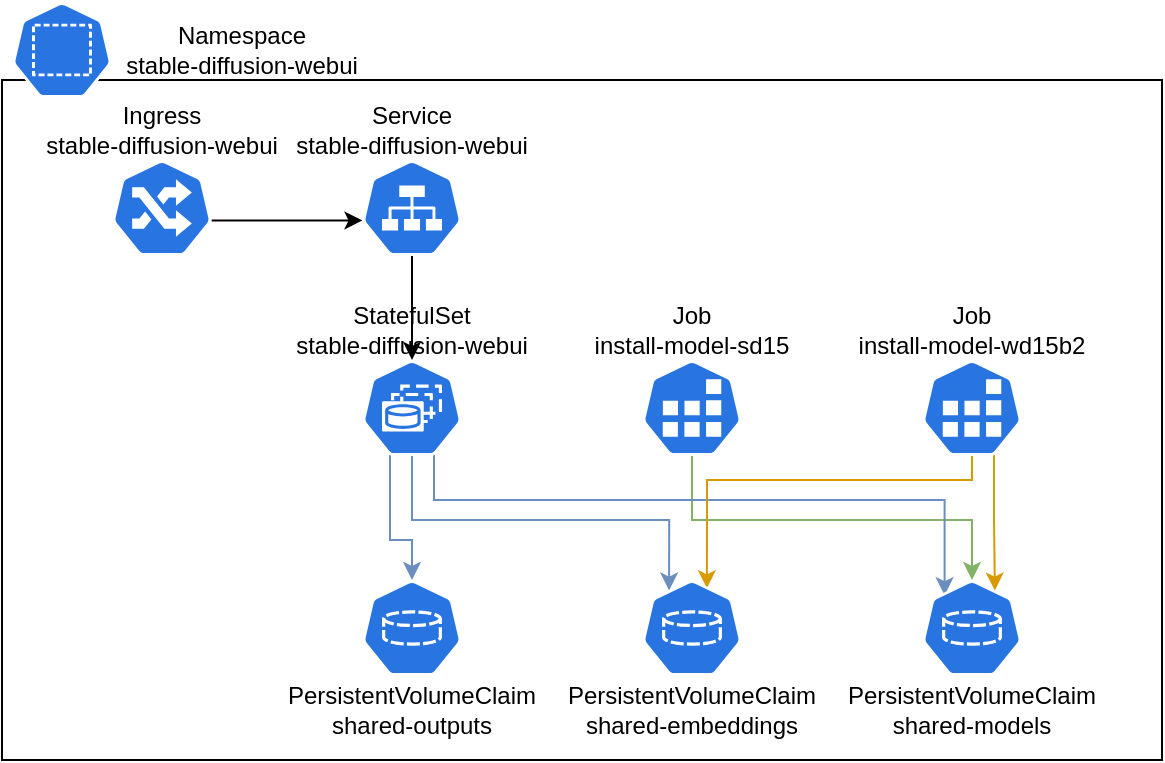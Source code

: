 <mxfile version="21.0.8" type="device"><diagram name="Page-1" id="Z4SfhTqjjapc5f9lV1Gm"><mxGraphModel dx="1674" dy="792" grid="1" gridSize="10" guides="1" tooltips="1" connect="1" arrows="1" fold="1" page="1" pageScale="1" pageWidth="850" pageHeight="1100" math="0" shadow="0"><root><mxCell id="0"/><mxCell id="1" parent="0"/><mxCell id="lbMI3Bx1l-K3sVYagpSK-11" value="" style="rounded=0;whiteSpace=wrap;html=1;" parent="1" vertex="1"><mxGeometry x="100" y="70" width="580" height="340" as="geometry"/></mxCell><mxCell id="lbMI3Bx1l-K3sVYagpSK-33" style="edgeStyle=orthogonalEdgeStyle;rounded=0;orthogonalLoop=1;jettySize=auto;html=1;exitX=0.995;exitY=0.63;exitDx=0;exitDy=0;exitPerimeter=0;entryX=0.005;entryY=0.63;entryDx=0;entryDy=0;entryPerimeter=0;" parent="1" source="lbMI3Bx1l-K3sVYagpSK-1" target="lbMI3Bx1l-K3sVYagpSK-8" edge="1"><mxGeometry relative="1" as="geometry"/></mxCell><mxCell id="lbMI3Bx1l-K3sVYagpSK-1" value="" style="sketch=0;html=1;dashed=0;whitespace=wrap;fillColor=#2875E2;strokeColor=#ffffff;points=[[0.005,0.63,0],[0.1,0.2,0],[0.9,0.2,0],[0.5,0,0],[0.995,0.63,0],[0.72,0.99,0],[0.5,1,0],[0.28,0.99,0]];verticalLabelPosition=bottom;align=center;verticalAlign=top;shape=mxgraph.kubernetes.icon;prIcon=ing" parent="1" vertex="1"><mxGeometry x="155" y="110" width="50" height="48" as="geometry"/></mxCell><mxCell id="lbMI3Bx1l-K3sVYagpSK-29" style="edgeStyle=orthogonalEdgeStyle;rounded=0;orthogonalLoop=1;jettySize=auto;html=1;exitX=0.5;exitY=1;exitDx=0;exitDy=0;exitPerimeter=0;entryX=0.5;entryY=0;entryDx=0;entryDy=0;entryPerimeter=0;fillColor=#d5e8d4;strokeColor=#82b366;" parent="1" source="lbMI3Bx1l-K3sVYagpSK-3" target="lbMI3Bx1l-K3sVYagpSK-20" edge="1"><mxGeometry relative="1" as="geometry"><Array as="points"><mxPoint x="445" y="290"/><mxPoint x="585" y="290"/></Array></mxGeometry></mxCell><mxCell id="lbMI3Bx1l-K3sVYagpSK-3" value="" style="sketch=0;html=1;dashed=0;whitespace=wrap;fillColor=#2875E2;strokeColor=#ffffff;points=[[0.005,0.63,0],[0.1,0.2,0],[0.9,0.2,0],[0.5,0,0],[0.995,0.63,0],[0.72,0.99,0],[0.5,1,0],[0.28,0.99,0]];verticalLabelPosition=bottom;align=center;verticalAlign=top;shape=mxgraph.kubernetes.icon;prIcon=job" parent="1" vertex="1"><mxGeometry x="420" y="210" width="50" height="48" as="geometry"/></mxCell><mxCell id="lbMI3Bx1l-K3sVYagpSK-5" value="" style="sketch=0;html=1;dashed=0;whitespace=wrap;fillColor=#2875E2;strokeColor=#ffffff;points=[[0.005,0.63,0],[0.1,0.2,0],[0.9,0.2,0],[0.5,0,0],[0.995,0.63,0],[0.72,0.99,0],[0.5,1,0],[0.28,0.99,0]];verticalLabelPosition=bottom;align=center;verticalAlign=top;shape=mxgraph.kubernetes.icon;prIcon=pvc" parent="1" vertex="1"><mxGeometry x="280" y="320" width="50" height="48" as="geometry"/></mxCell><mxCell id="lbMI3Bx1l-K3sVYagpSK-36" style="edgeStyle=orthogonalEdgeStyle;rounded=0;orthogonalLoop=1;jettySize=auto;html=1;exitX=0.72;exitY=0.99;exitDx=0;exitDy=0;exitPerimeter=0;entryX=0.226;entryY=0.158;entryDx=0;entryDy=0;entryPerimeter=0;fillColor=#dae8fc;strokeColor=#6c8ebf;" parent="1" source="lbMI3Bx1l-K3sVYagpSK-6" target="lbMI3Bx1l-K3sVYagpSK-20" edge="1"><mxGeometry relative="1" as="geometry"><Array as="points"><mxPoint x="316" y="280"/><mxPoint x="571" y="280"/></Array></mxGeometry></mxCell><mxCell id="lbMI3Bx1l-K3sVYagpSK-38" style="edgeStyle=orthogonalEdgeStyle;rounded=0;orthogonalLoop=1;jettySize=auto;html=1;exitX=0.5;exitY=1;exitDx=0;exitDy=0;exitPerimeter=0;entryX=0.271;entryY=0.11;entryDx=0;entryDy=0;entryPerimeter=0;fillColor=#dae8fc;strokeColor=#6c8ebf;" parent="1" source="lbMI3Bx1l-K3sVYagpSK-6" target="lbMI3Bx1l-K3sVYagpSK-19" edge="1"><mxGeometry relative="1" as="geometry"><Array as="points"><mxPoint x="305" y="290"/><mxPoint x="434" y="290"/></Array></mxGeometry></mxCell><mxCell id="lbMI3Bx1l-K3sVYagpSK-41" style="edgeStyle=orthogonalEdgeStyle;rounded=0;orthogonalLoop=1;jettySize=auto;html=1;exitX=0.28;exitY=0.99;exitDx=0;exitDy=0;exitPerimeter=0;entryX=0.5;entryY=0;entryDx=0;entryDy=0;entryPerimeter=0;fillColor=#dae8fc;strokeColor=#6c8ebf;" parent="1" source="lbMI3Bx1l-K3sVYagpSK-6" target="lbMI3Bx1l-K3sVYagpSK-5" edge="1"><mxGeometry relative="1" as="geometry"><Array as="points"><mxPoint x="294" y="300"/><mxPoint x="305" y="300"/></Array></mxGeometry></mxCell><mxCell id="lbMI3Bx1l-K3sVYagpSK-6" value="" style="sketch=0;html=1;dashed=0;whitespace=wrap;fillColor=#2875E2;strokeColor=#ffffff;points=[[0.005,0.63,0],[0.1,0.2,0],[0.9,0.2,0],[0.5,0,0],[0.995,0.63,0],[0.72,0.99,0],[0.5,1,0],[0.28,0.99,0]];verticalLabelPosition=bottom;align=center;verticalAlign=top;shape=mxgraph.kubernetes.icon;prIcon=sts" parent="1" vertex="1"><mxGeometry x="280" y="210" width="50" height="48" as="geometry"/></mxCell><mxCell id="lbMI3Bx1l-K3sVYagpSK-32" style="edgeStyle=orthogonalEdgeStyle;rounded=0;orthogonalLoop=1;jettySize=auto;html=1;exitX=0.5;exitY=1;exitDx=0;exitDy=0;exitPerimeter=0;entryX=0.5;entryY=0;entryDx=0;entryDy=0;entryPerimeter=0;" parent="1" source="lbMI3Bx1l-K3sVYagpSK-8" target="lbMI3Bx1l-K3sVYagpSK-6" edge="1"><mxGeometry relative="1" as="geometry"/></mxCell><mxCell id="lbMI3Bx1l-K3sVYagpSK-8" value="" style="sketch=0;html=1;dashed=0;whitespace=wrap;fillColor=#2875E2;strokeColor=#ffffff;points=[[0.005,0.63,0],[0.1,0.2,0],[0.9,0.2,0],[0.5,0,0],[0.995,0.63,0],[0.72,0.99,0],[0.5,1,0],[0.28,0.99,0]];verticalLabelPosition=bottom;align=center;verticalAlign=top;shape=mxgraph.kubernetes.icon;prIcon=svc" parent="1" vertex="1"><mxGeometry x="280" y="110" width="50" height="48" as="geometry"/></mxCell><mxCell id="lbMI3Bx1l-K3sVYagpSK-9" value="" style="sketch=0;html=1;dashed=0;whitespace=wrap;fillColor=#2875E2;strokeColor=#ffffff;points=[[0.005,0.63,0],[0.1,0.2,0],[0.9,0.2,0],[0.5,0,0],[0.995,0.63,0],[0.72,0.99,0],[0.5,1,0],[0.28,0.99,0]];verticalLabelPosition=bottom;align=center;verticalAlign=top;shape=mxgraph.kubernetes.icon;prIcon=ns" parent="1" vertex="1"><mxGeometry x="105" y="31" width="50" height="48" as="geometry"/></mxCell><mxCell id="lbMI3Bx1l-K3sVYagpSK-42" style="edgeStyle=orthogonalEdgeStyle;rounded=0;orthogonalLoop=1;jettySize=auto;html=1;exitX=0.72;exitY=0.99;exitDx=0;exitDy=0;exitPerimeter=0;entryX=0.729;entryY=0.11;entryDx=0;entryDy=0;entryPerimeter=0;fillColor=#ffe6cc;strokeColor=#d79b00;" parent="1" source="lbMI3Bx1l-K3sVYagpSK-10" target="lbMI3Bx1l-K3sVYagpSK-20" edge="1"><mxGeometry relative="1" as="geometry"/></mxCell><mxCell id="lbMI3Bx1l-K3sVYagpSK-43" style="edgeStyle=orthogonalEdgeStyle;rounded=0;orthogonalLoop=1;jettySize=auto;html=1;exitX=0.5;exitY=1;exitDx=0;exitDy=0;exitPerimeter=0;entryX=0.649;entryY=0.086;entryDx=0;entryDy=0;entryPerimeter=0;fillColor=#ffe6cc;strokeColor=#d79b00;" parent="1" source="lbMI3Bx1l-K3sVYagpSK-10" target="lbMI3Bx1l-K3sVYagpSK-19" edge="1"><mxGeometry relative="1" as="geometry"><Array as="points"><mxPoint x="585" y="270"/><mxPoint x="452" y="270"/></Array></mxGeometry></mxCell><mxCell id="lbMI3Bx1l-K3sVYagpSK-10" value="" style="sketch=0;html=1;dashed=0;whitespace=wrap;fillColor=#2875E2;strokeColor=#ffffff;points=[[0.005,0.63,0],[0.1,0.2,0],[0.9,0.2,0],[0.5,0,0],[0.995,0.63,0],[0.72,0.99,0],[0.5,1,0],[0.28,0.99,0]];verticalLabelPosition=bottom;align=center;verticalAlign=top;shape=mxgraph.kubernetes.icon;prIcon=job" parent="1" vertex="1"><mxGeometry x="560" y="210" width="50" height="48" as="geometry"/></mxCell><mxCell id="lbMI3Bx1l-K3sVYagpSK-13" value="&lt;div&gt;Job&lt;/div&gt;&lt;div&gt;install-model-sd15&lt;br&gt;&lt;/div&gt;" style="text;html=1;strokeColor=none;fillColor=none;align=center;verticalAlign=middle;whiteSpace=wrap;rounded=0;" parent="1" vertex="1"><mxGeometry x="375" y="180" width="140" height="30" as="geometry"/></mxCell><mxCell id="lbMI3Bx1l-K3sVYagpSK-14" value="&lt;div&gt;Job&lt;/div&gt;&lt;div&gt;install-model-wd15b2&lt;br&gt;&lt;/div&gt;" style="text;html=1;strokeColor=none;fillColor=none;align=center;verticalAlign=middle;whiteSpace=wrap;rounded=0;" parent="1" vertex="1"><mxGeometry x="515" y="180" width="140" height="30" as="geometry"/></mxCell><mxCell id="lbMI3Bx1l-K3sVYagpSK-19" value="" style="sketch=0;html=1;dashed=0;whitespace=wrap;fillColor=#2875E2;strokeColor=#ffffff;points=[[0.005,0.63,0],[0.1,0.2,0],[0.9,0.2,0],[0.5,0,0],[0.995,0.63,0],[0.72,0.99,0],[0.5,1,0],[0.28,0.99,0]];verticalLabelPosition=bottom;align=center;verticalAlign=top;shape=mxgraph.kubernetes.icon;prIcon=pvc" parent="1" vertex="1"><mxGeometry x="420" y="320" width="50" height="48" as="geometry"/></mxCell><mxCell id="lbMI3Bx1l-K3sVYagpSK-20" value="" style="sketch=0;html=1;dashed=0;whitespace=wrap;fillColor=#2875E2;strokeColor=#ffffff;points=[[0.005,0.63,0],[0.1,0.2,0],[0.9,0.2,0],[0.5,0,0],[0.995,0.63,0],[0.72,0.99,0],[0.5,1,0],[0.28,0.99,0]];verticalLabelPosition=bottom;align=center;verticalAlign=top;shape=mxgraph.kubernetes.icon;prIcon=pvc" parent="1" vertex="1"><mxGeometry x="560" y="320" width="50" height="48" as="geometry"/></mxCell><mxCell id="lbMI3Bx1l-K3sVYagpSK-24" value="&lt;div&gt;Namespace&lt;/div&gt;&lt;div&gt;stable-diffusion-webui&lt;/div&gt;" style="text;html=1;strokeColor=none;fillColor=none;align=center;verticalAlign=middle;whiteSpace=wrap;rounded=0;" parent="1" vertex="1"><mxGeometry x="150" y="40" width="140" height="30" as="geometry"/></mxCell><mxCell id="lbMI3Bx1l-K3sVYagpSK-16" value="&lt;div&gt;PersistentVolumeClaim&lt;/div&gt;&lt;div&gt;shared-embeddings&lt;br&gt;&lt;/div&gt;" style="text;html=1;strokeColor=none;fillColor=none;align=center;verticalAlign=middle;whiteSpace=wrap;rounded=0;" parent="1" vertex="1"><mxGeometry x="375" y="370" width="140" height="30" as="geometry"/></mxCell><mxCell id="lbMI3Bx1l-K3sVYagpSK-17" value="&lt;div&gt;PersistentVolumeClaim&lt;/div&gt;&lt;div&gt;shared-outputs&lt;br&gt;&lt;/div&gt;" style="text;html=1;strokeColor=none;fillColor=none;align=center;verticalAlign=middle;whiteSpace=wrap;rounded=0;" parent="1" vertex="1"><mxGeometry x="235" y="370" width="140" height="30" as="geometry"/></mxCell><mxCell id="lbMI3Bx1l-K3sVYagpSK-18" value="&lt;div&gt;PersistentVolumeClaim&lt;/div&gt;&lt;div&gt;shared-models&lt;br&gt;&lt;/div&gt;" style="text;html=1;strokeColor=none;fillColor=none;align=center;verticalAlign=middle;whiteSpace=wrap;rounded=0;" parent="1" vertex="1"><mxGeometry x="515" y="370" width="140" height="30" as="geometry"/></mxCell><mxCell id="lbMI3Bx1l-K3sVYagpSK-34" value="&lt;div&gt;Ingress&lt;/div&gt;&lt;div&gt;stable-diffusion-webui&lt;/div&gt;" style="text;html=1;strokeColor=none;fillColor=none;align=center;verticalAlign=middle;whiteSpace=wrap;rounded=0;" parent="1" vertex="1"><mxGeometry x="110" y="80" width="140" height="30" as="geometry"/></mxCell><mxCell id="lbMI3Bx1l-K3sVYagpSK-35" value="&lt;div&gt;Service&lt;/div&gt;&lt;div&gt;stable-diffusion-webui&lt;/div&gt;" style="text;html=1;strokeColor=none;fillColor=none;align=center;verticalAlign=middle;whiteSpace=wrap;rounded=0;" parent="1" vertex="1"><mxGeometry x="235" y="80" width="140" height="30" as="geometry"/></mxCell><mxCell id="lbMI3Bx1l-K3sVYagpSK-12" value="&lt;div&gt;StatefulSet&lt;/div&gt;&lt;div&gt;stable-diffusion-webui&lt;/div&gt;" style="text;html=1;strokeColor=none;fillColor=none;align=center;verticalAlign=middle;whiteSpace=wrap;rounded=0;" parent="1" vertex="1"><mxGeometry x="235" y="180" width="140" height="30" as="geometry"/></mxCell></root></mxGraphModel></diagram></mxfile>